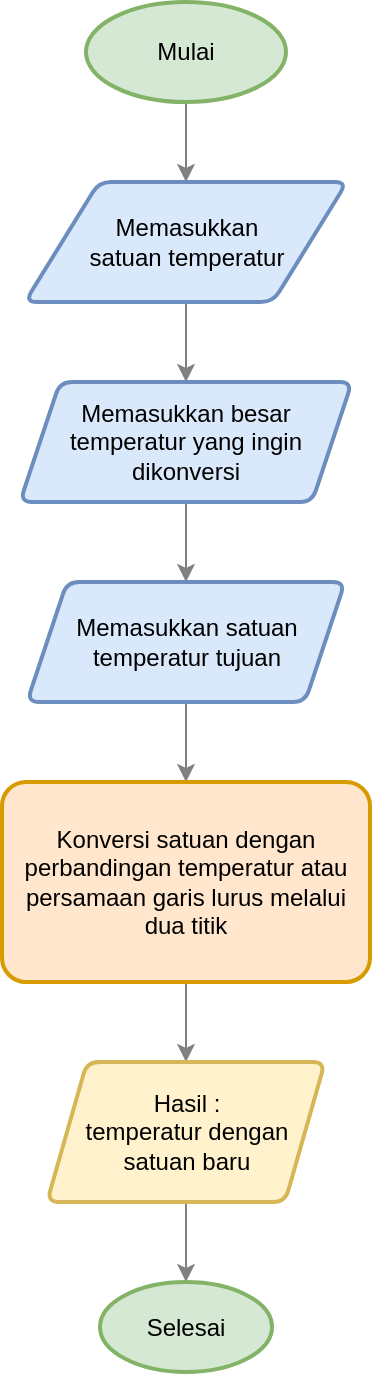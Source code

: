 <mxfile version="21.7.2" type="github">
  <diagram name="Page-1" id="axTvwTyRnC_YbbEKpN97">
    <mxGraphModel dx="1134" dy="651" grid="1" gridSize="10" guides="1" tooltips="1" connect="1" arrows="1" fold="1" page="1" pageScale="1" pageWidth="827" pageHeight="1169" math="0" shadow="0">
      <root>
        <mxCell id="0" />
        <mxCell id="1" parent="0" />
        <mxCell id="TUb2oA2NIEB4g1PAvU3Q-9" value="" style="edgeStyle=orthogonalEdgeStyle;rounded=0;orthogonalLoop=1;jettySize=auto;html=1;strokeColor=#808080;fontColor=#4D4D4D;fillColor=#76608a;" edge="1" parent="1" source="TUb2oA2NIEB4g1PAvU3Q-5" target="TUb2oA2NIEB4g1PAvU3Q-10">
          <mxGeometry relative="1" as="geometry">
            <mxPoint x="364" y="155" as="targetPoint" />
          </mxGeometry>
        </mxCell>
        <mxCell id="TUb2oA2NIEB4g1PAvU3Q-5" value="Mulai" style="strokeWidth=2;html=1;shape=mxgraph.flowchart.start_2;whiteSpace=wrap;strokeColor=#82b366;fillColor=#d5e8d4;" vertex="1" parent="1">
          <mxGeometry x="314" y="30" width="100" height="50" as="geometry" />
        </mxCell>
        <mxCell id="TUb2oA2NIEB4g1PAvU3Q-12" value="" style="edgeStyle=orthogonalEdgeStyle;rounded=0;orthogonalLoop=1;jettySize=auto;html=1;strokeColor=#808080;fontColor=#4D4D4D;" edge="1" parent="1" source="TUb2oA2NIEB4g1PAvU3Q-10" target="TUb2oA2NIEB4g1PAvU3Q-11">
          <mxGeometry relative="1" as="geometry" />
        </mxCell>
        <mxCell id="TUb2oA2NIEB4g1PAvU3Q-10" value="Memasukkan &lt;br&gt;satuan temperatur" style="shape=parallelogram;html=1;strokeWidth=2;perimeter=parallelogramPerimeter;whiteSpace=wrap;rounded=1;arcSize=12;size=0.23;strokeColor=#6c8ebf;fillColor=#dae8fc;" vertex="1" parent="1">
          <mxGeometry x="283.5" y="120" width="161" height="60" as="geometry" />
        </mxCell>
        <mxCell id="TUb2oA2NIEB4g1PAvU3Q-14" value="" style="edgeStyle=orthogonalEdgeStyle;rounded=0;orthogonalLoop=1;jettySize=auto;html=1;strokeColor=#808080;fontColor=#4D4D4D;" edge="1" parent="1" source="TUb2oA2NIEB4g1PAvU3Q-11" target="TUb2oA2NIEB4g1PAvU3Q-13">
          <mxGeometry relative="1" as="geometry" />
        </mxCell>
        <mxCell id="TUb2oA2NIEB4g1PAvU3Q-11" value="Memasukkan besar temperatur yang ingin dikonversi" style="shape=parallelogram;perimeter=parallelogramPerimeter;whiteSpace=wrap;html=1;fixedSize=1;strokeWidth=2;rounded=1;arcSize=12;shadow=0;strokeColor=#6c8ebf;fillColor=#dae8fc;" vertex="1" parent="1">
          <mxGeometry x="281" y="220" width="166" height="60" as="geometry" />
        </mxCell>
        <mxCell id="TUb2oA2NIEB4g1PAvU3Q-16" value="" style="edgeStyle=orthogonalEdgeStyle;rounded=0;orthogonalLoop=1;jettySize=auto;html=1;strokeColor=#808080;fontColor=#4D4D4D;" edge="1" parent="1" source="TUb2oA2NIEB4g1PAvU3Q-13" target="TUb2oA2NIEB4g1PAvU3Q-15">
          <mxGeometry relative="1" as="geometry" />
        </mxCell>
        <mxCell id="TUb2oA2NIEB4g1PAvU3Q-13" value="Memasukkan satuan temperatur tujuan" style="shape=parallelogram;perimeter=parallelogramPerimeter;whiteSpace=wrap;html=1;fixedSize=1;strokeWidth=2;rounded=1;arcSize=12;strokeColor=#6c8ebf;fillColor=#dae8fc;" vertex="1" parent="1">
          <mxGeometry x="284.5" y="320" width="159" height="60" as="geometry" />
        </mxCell>
        <mxCell id="TUb2oA2NIEB4g1PAvU3Q-20" value="" style="edgeStyle=orthogonalEdgeStyle;rounded=0;orthogonalLoop=1;jettySize=auto;html=1;strokeColor=#808080;fontColor=#4D4D4D;" edge="1" parent="1" source="TUb2oA2NIEB4g1PAvU3Q-15" target="TUb2oA2NIEB4g1PAvU3Q-19">
          <mxGeometry relative="1" as="geometry" />
        </mxCell>
        <mxCell id="TUb2oA2NIEB4g1PAvU3Q-15" value="Konversi satuan dengan perbandingan temperatur atau persamaan garis lurus melalui dua titik" style="whiteSpace=wrap;html=1;strokeWidth=2;rounded=1;arcSize=12;strokeColor=#d79b00;fillColor=#ffe6cc;" vertex="1" parent="1">
          <mxGeometry x="272" y="420" width="184" height="100" as="geometry" />
        </mxCell>
        <mxCell id="TUb2oA2NIEB4g1PAvU3Q-22" value="" style="edgeStyle=orthogonalEdgeStyle;rounded=0;orthogonalLoop=1;jettySize=auto;html=1;strokeColor=#808080;fontColor=#4D4D4D;" edge="1" parent="1" source="TUb2oA2NIEB4g1PAvU3Q-19" target="TUb2oA2NIEB4g1PAvU3Q-21">
          <mxGeometry relative="1" as="geometry" />
        </mxCell>
        <mxCell id="TUb2oA2NIEB4g1PAvU3Q-19" value="Hasil : &lt;br&gt;temperatur dengan satuan baru" style="shape=parallelogram;perimeter=parallelogramPerimeter;whiteSpace=wrap;html=1;fixedSize=1;strokeWidth=2;rounded=1;arcSize=12;strokeColor=#d6b656;fillColor=#fff2cc;" vertex="1" parent="1">
          <mxGeometry x="294.5" y="560" width="139" height="70" as="geometry" />
        </mxCell>
        <mxCell id="TUb2oA2NIEB4g1PAvU3Q-21" value="Selesai" style="ellipse;whiteSpace=wrap;html=1;strokeWidth=2;rounded=1;arcSize=12;strokeColor=#82b366;fillColor=#d5e8d4;" vertex="1" parent="1">
          <mxGeometry x="321" y="670" width="86" height="45" as="geometry" />
        </mxCell>
      </root>
    </mxGraphModel>
  </diagram>
</mxfile>
